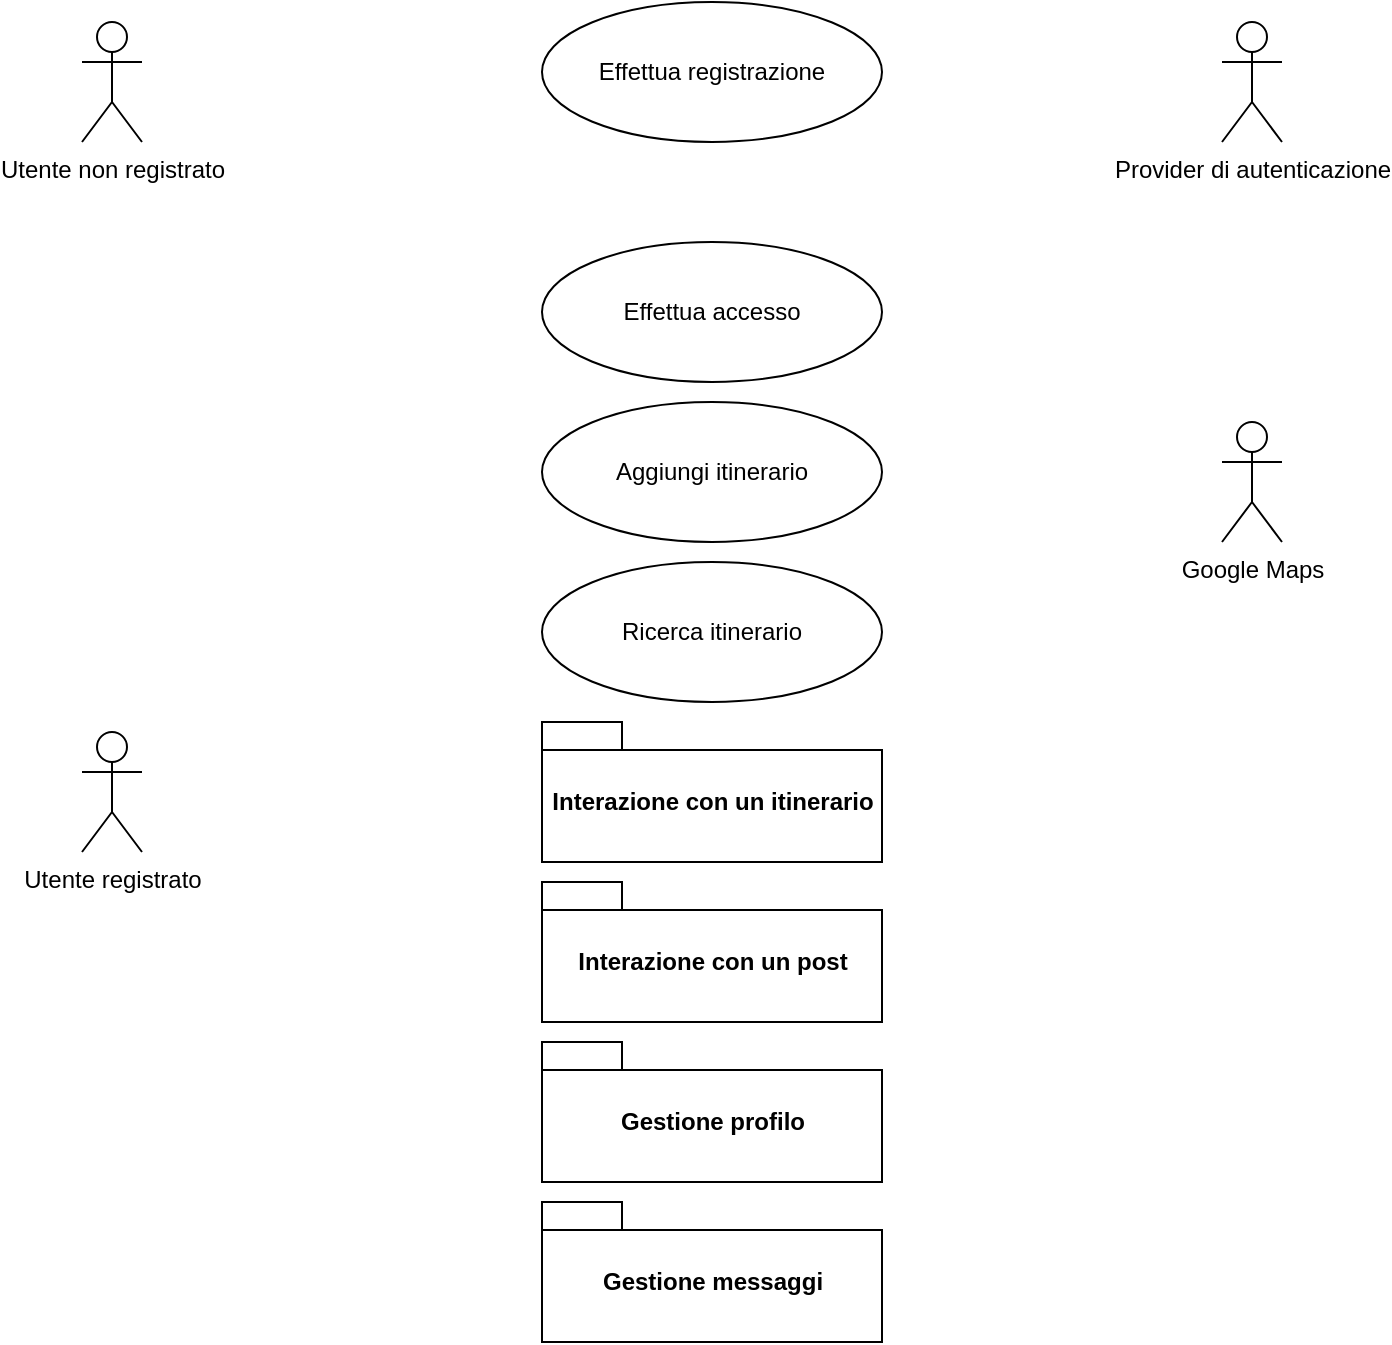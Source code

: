 <mxfile version="15.8.9" type="device" pages="5"><diagram id="hA16oOmxjcb0NqXpZcEl" name="UseCase"><mxGraphModel dx="1185" dy="635" grid="1" gridSize="10" guides="1" tooltips="1" connect="1" arrows="1" fold="1" page="1" pageScale="1" pageWidth="850" pageHeight="1100" math="0" shadow="0"><root><mxCell id="0"/><mxCell id="1" parent="0"/><mxCell id="yfQNlfp69jvisUfv3rvj-1" value="Utente non registrato" style="shape=umlActor;verticalLabelPosition=bottom;verticalAlign=top;html=1;" parent="1" vertex="1"><mxGeometry x="120" y="100" width="30" height="60" as="geometry"/></mxCell><mxCell id="yfQNlfp69jvisUfv3rvj-2" value="Utente registrato" style="shape=umlActor;verticalLabelPosition=bottom;verticalAlign=top;html=1;" parent="1" vertex="1"><mxGeometry x="120" y="455" width="30" height="60" as="geometry"/></mxCell><mxCell id="yfQNlfp69jvisUfv3rvj-3" value="Effettua registrazione&lt;span style=&quot;color: rgba(0 , 0 , 0 , 0) ; font-family: monospace ; font-size: 0px&quot;&gt;%3CmxGraphModel%3E%3Croot%3E%3CmxCell%20id%3D%220%22%2F%3E%3CmxCell%20id%3D%221%22%20parent%3D%220%22%2F%3E%3CmxCell%20id%3D%222%22%20value%3D%22Utente%20non%20registrato%22%20style%3D%22shape%3DumlActor%3BverticalLabelPosition%3Dbottom%3BverticalAlign%3Dtop%3Bhtml%3D1%3B%22%20vertex%3D%221%22%20parent%3D%221%22%3E%3CmxGeometry%20x%3D%2260%22%20y%3D%22260%22%20width%3D%2230%22%20height%3D%2260%22%20as%3D%22geometry%22%2F%3E%3C%2FmxCell%3E%3C%2Froot%3E%3C%2FmxGraphModel%3E&lt;/span&gt;" style="ellipse;whiteSpace=wrap;html=1;" parent="1" vertex="1"><mxGeometry x="350" y="90" width="170" height="70" as="geometry"/></mxCell><mxCell id="yfQNlfp69jvisUfv3rvj-4" value="Effettua accesso" style="ellipse;whiteSpace=wrap;html=1;" parent="1" vertex="1"><mxGeometry x="350" y="210" width="170" height="70" as="geometry"/></mxCell><mxCell id="yfQNlfp69jvisUfv3rvj-5" value="Provider di autenticazione" style="shape=umlActor;verticalLabelPosition=bottom;verticalAlign=top;html=1;" parent="1" vertex="1"><mxGeometry x="690" y="100" width="30" height="60" as="geometry"/></mxCell><mxCell id="yfQNlfp69jvisUfv3rvj-6" value="Google Maps" style="shape=umlActor;verticalLabelPosition=bottom;verticalAlign=top;html=1;" parent="1" vertex="1"><mxGeometry x="690" y="300" width="30" height="60" as="geometry"/></mxCell><mxCell id="yfQNlfp69jvisUfv3rvj-8" value="Interazione con un post" style="shape=folder;fontStyle=1;spacingTop=10;tabWidth=40;tabHeight=14;tabPosition=left;html=1;" parent="1" vertex="1"><mxGeometry x="350" y="530" width="170" height="70" as="geometry"/></mxCell><mxCell id="YfjQJKxad_IzTe695nNx-1" value="Gestione messaggi" style="shape=folder;fontStyle=1;spacingTop=10;tabWidth=40;tabHeight=14;tabPosition=left;html=1;" parent="1" vertex="1"><mxGeometry x="350" y="690" width="170" height="70" as="geometry"/></mxCell><mxCell id="YfjQJKxad_IzTe695nNx-2" value="Ricerca itinerario" style="ellipse;whiteSpace=wrap;html=1;" parent="1" vertex="1"><mxGeometry x="350" y="370" width="170" height="70" as="geometry"/></mxCell><mxCell id="jX1HX_BmqKmZ0lMKoBQJ-6" value="Interazione con un itinerario" style="shape=folder;fontStyle=1;spacingTop=10;tabWidth=40;tabHeight=14;tabPosition=left;html=1;" parent="1" vertex="1"><mxGeometry x="350" y="450" width="170" height="70" as="geometry"/></mxCell><mxCell id="ggv2WuR-s7nQbWTxuWOC-1" value="Gestione profilo" style="shape=folder;fontStyle=1;spacingTop=10;tabWidth=40;tabHeight=14;tabPosition=left;html=1;" parent="1" vertex="1"><mxGeometry x="350" y="610" width="170" height="70" as="geometry"/></mxCell><mxCell id="t3T2JkFN2gN5zrVd2pQP-1" value="Aggiungi itinerario" style="ellipse;whiteSpace=wrap;html=1;" parent="1" vertex="1"><mxGeometry x="350" y="290" width="170" height="70" as="geometry"/></mxCell></root></mxGraphModel></diagram><diagram id="ynwV29AEDQFCAF0MuXqC" name="Gestione messaggi"><mxGraphModel dx="1422" dy="762" grid="1" gridSize="10" guides="1" tooltips="1" connect="1" arrows="1" fold="1" page="1" pageScale="1" pageWidth="850" pageHeight="1100" math="0" shadow="0"><root><mxCell id="RA_Lw5pRIug5276kbM9S-0"/><mxCell id="RA_Lw5pRIug5276kbM9S-1" parent="RA_Lw5pRIug5276kbM9S-0"/><mxCell id="XJwVIXTmzipemH6ciXKP-1" value="" style="shape=folder;fontStyle=1;spacingTop=10;tabWidth=40;tabHeight=14;tabPosition=left;html=1;" parent="RA_Lw5pRIug5276kbM9S-1" vertex="1"><mxGeometry x="305" y="449" width="240" height="440" as="geometry"/></mxCell><mxCell id="XJwVIXTmzipemH6ciXKP-2" value="Invia messaggio privato" style="ellipse;whiteSpace=wrap;html=1;" parent="RA_Lw5pRIug5276kbM9S-1" vertex="1"><mxGeometry x="340" y="480" width="170" height="70" as="geometry"/></mxCell><mxCell id="XJwVIXTmzipemH6ciXKP-3" value="Riceve messaggio privato" style="ellipse;whiteSpace=wrap;html=1;" parent="RA_Lw5pRIug5276kbM9S-1" vertex="1"><mxGeometry x="340" y="560" width="170" height="70" as="geometry"/></mxCell><mxCell id="XJwVIXTmzipemH6ciXKP-4" value="Visualizza storico conversazioni" style="ellipse;whiteSpace=wrap;html=1;" parent="RA_Lw5pRIug5276kbM9S-1" vertex="1"><mxGeometry x="340" y="640" width="170" height="70" as="geometry"/></mxCell><mxCell id="XJwVIXTmzipemH6ciXKP-5" value="Ricerca destinatario messaggio" style="ellipse;whiteSpace=wrap;html=1;" parent="RA_Lw5pRIug5276kbM9S-1" vertex="1"><mxGeometry x="340" y="800" width="170" height="70" as="geometry"/></mxCell><mxCell id="XJwVIXTmzipemH6ciXKP-6" value="Elimina conversazione" style="ellipse;whiteSpace=wrap;html=1;" parent="RA_Lw5pRIug5276kbM9S-1" vertex="1"><mxGeometry x="340" y="720" width="170" height="70" as="geometry"/></mxCell></root></mxGraphModel></diagram><diagram id="6rKbAm856umPjdzIHia5" name="Interazione con un itinerario"><mxGraphModel dx="1185" dy="635" grid="1" gridSize="10" guides="1" tooltips="1" connect="1" arrows="1" fold="1" page="1" pageScale="1" pageWidth="850" pageHeight="1100" math="0" shadow="0"><root><mxCell id="C338EUASnKbBIXxnKJzZ-0"/><mxCell id="C338EUASnKbBIXxnKJzZ-1" parent="C338EUASnKbBIXxnKJzZ-0"/><mxCell id="_ZwYKV5uUTKIE1pvgp_H-1" value="" style="shape=folder;fontStyle=1;spacingTop=10;tabWidth=40;tabHeight=14;tabPosition=left;html=1;" parent="C338EUASnKbBIXxnKJzZ-1" vertex="1"><mxGeometry x="265" y="220" width="240" height="680" as="geometry"/></mxCell><mxCell id="_ZwYKV5uUTKIE1pvgp_H-2" value="Valuta itinerario" style="ellipse;whiteSpace=wrap;html=1;" parent="C338EUASnKbBIXxnKJzZ-1" vertex="1"><mxGeometry x="300" y="490" width="170" height="70" as="geometry"/></mxCell><mxCell id="_ZwYKV5uUTKIE1pvgp_H-3" value="Salva itinerario" style="ellipse;whiteSpace=wrap;html=1;" parent="C338EUASnKbBIXxnKJzZ-1" vertex="1"><mxGeometry x="300" y="570" width="170" height="70" as="geometry"/></mxCell><mxCell id="_ZwYKV5uUTKIE1pvgp_H-4" value="Visualizza post associati" style="ellipse;whiteSpace=wrap;html=1;" parent="C338EUASnKbBIXxnKJzZ-1" vertex="1"><mxGeometry x="300" y="410" width="170" height="70" as="geometry"/></mxCell><mxCell id="zOGHpzFeowUkN54CgMtl-0" value="Visualizza informazioni itinerario" style="ellipse;whiteSpace=wrap;html=1;" parent="C338EUASnKbBIXxnKJzZ-1" vertex="1"><mxGeometry x="300" y="250" width="170" height="70" as="geometry"/></mxCell><mxCell id="zOGHpzFeowUkN54CgMtl-3" value="Segnala itinerario" style="ellipse;whiteSpace=wrap;html=1;" parent="C338EUASnKbBIXxnKJzZ-1" vertex="1"><mxGeometry x="300" y="810" width="170" height="70" as="geometry"/></mxCell><mxCell id="zOGHpzFeowUkN54CgMtl-5" value="Condivide posizione itinerario" style="ellipse;whiteSpace=wrap;html=1;" parent="C338EUASnKbBIXxnKJzZ-1" vertex="1"><mxGeometry x="300" y="730" width="170" height="70" as="geometry"/></mxCell><mxCell id="zOGHpzFeowUkN54CgMtl-6" value="Ottiene indicazioni itinerario" style="ellipse;whiteSpace=wrap;html=1;" parent="C338EUASnKbBIXxnKJzZ-1" vertex="1"><mxGeometry x="300" y="650" width="170" height="70" as="geometry"/></mxCell><mxCell id="zOGHpzFeowUkN54CgMtl-7" value="Visualizza itinerario su mappa" style="ellipse;whiteSpace=wrap;html=1;" parent="C338EUASnKbBIXxnKJzZ-1" vertex="1"><mxGeometry x="300" y="330" width="170" height="70" as="geometry"/></mxCell></root></mxGraphModel></diagram><diagram id="lTys9XKKZDvqeg17OrR-" name="Interazione con un post"><mxGraphModel dx="1422" dy="762" grid="1" gridSize="10" guides="1" tooltips="1" connect="1" arrows="1" fold="1" page="1" pageScale="1" pageWidth="850" pageHeight="1100" math="0" shadow="0"><root><mxCell id="-od6nIw5Y7ZX45nujaoe-0"/><mxCell id="-od6nIw5Y7ZX45nujaoe-1" parent="-od6nIw5Y7ZX45nujaoe-0"/><mxCell id="sqeVr-SyrVI41CZoPBQ_-0" value="" style="shape=folder;fontStyle=1;spacingTop=10;tabWidth=40;tabHeight=14;tabPosition=left;html=1;" parent="-od6nIw5Y7ZX45nujaoe-1" vertex="1"><mxGeometry x="265" y="220" width="240" height="280" as="geometry"/></mxCell><mxCell id="sqeVr-SyrVI41CZoPBQ_-1" value="Segnala post" style="ellipse;whiteSpace=wrap;html=1;" parent="-od6nIw5Y7ZX45nujaoe-1" vertex="1"><mxGeometry x="300" y="330" width="170" height="70" as="geometry"/></mxCell><mxCell id="sqeVr-SyrVI41CZoPBQ_-3" value="Contatta autore post" style="ellipse;whiteSpace=wrap;html=1;" parent="-od6nIw5Y7ZX45nujaoe-1" vertex="1"><mxGeometry x="300" y="410" width="170" height="70" as="geometry"/></mxCell><mxCell id="-ipw1VvJoXBgGLcdzLf8-0" value="Visualizza post" style="ellipse;whiteSpace=wrap;html=1;" vertex="1" parent="-od6nIw5Y7ZX45nujaoe-1"><mxGeometry x="300" y="250" width="170" height="70" as="geometry"/></mxCell></root></mxGraphModel></diagram><diagram id="ljcNCHIvoTIuV5J3r41A" name="Gestione profilo"><mxGraphModel dx="1422" dy="762" grid="1" gridSize="10" guides="1" tooltips="1" connect="1" arrows="1" fold="1" page="1" pageScale="1" pageWidth="850" pageHeight="1100" math="0" shadow="0"><root><mxCell id="eGiqMJNB_t8XclPJ1ewD-0"/><mxCell id="eGiqMJNB_t8XclPJ1ewD-1" parent="eGiqMJNB_t8XclPJ1ewD-0"/><mxCell id="eGiqMJNB_t8XclPJ1ewD-2" value="" style="shape=folder;fontStyle=1;spacingTop=10;tabWidth=40;tabHeight=14;tabPosition=left;html=1;direction=east;" parent="eGiqMJNB_t8XclPJ1ewD-1" vertex="1"><mxGeometry x="340" y="100" width="240" height="690" as="geometry"/></mxCell><mxCell id="eGiqMJNB_t8XclPJ1ewD-3" value="Aggiungi post" style="ellipse;whiteSpace=wrap;html=1;" parent="eGiqMJNB_t8XclPJ1ewD-1" vertex="1"><mxGeometry x="375" y="290" width="170" height="70" as="geometry"/></mxCell><mxCell id="eGiqMJNB_t8XclPJ1ewD-4" value="Elimina post" style="ellipse;whiteSpace=wrap;html=1;" parent="eGiqMJNB_t8XclPJ1ewD-1" vertex="1"><mxGeometry x="375" y="370" width="170" height="70" as="geometry"/></mxCell><mxCell id="eGiqMJNB_t8XclPJ1ewD-5" value="Aggiungi compilation" style="ellipse;whiteSpace=wrap;html=1;" parent="eGiqMJNB_t8XclPJ1ewD-1" vertex="1"><mxGeometry x="375" y="450" width="170" height="70" as="geometry"/></mxCell><mxCell id="eGiqMJNB_t8XclPJ1ewD-6" value="Elimina compilation" style="ellipse;whiteSpace=wrap;html=1;" parent="eGiqMJNB_t8XclPJ1ewD-1" vertex="1"><mxGeometry x="375" y="530" width="170" height="70" as="geometry"/></mxCell><mxCell id="eGiqMJNB_t8XclPJ1ewD-7" value="Modifica foto profilo" style="ellipse;whiteSpace=wrap;html=1;" parent="eGiqMJNB_t8XclPJ1ewD-1" vertex="1"><mxGeometry x="375" y="210" width="170" height="70" as="geometry"/></mxCell><mxCell id="eGiqMJNB_t8XclPJ1ewD-8" value="Visualizza compilation" style="ellipse;whiteSpace=wrap;html=1;" parent="eGiqMJNB_t8XclPJ1ewD-1" vertex="1"><mxGeometry x="375" y="610" width="170" height="70" as="geometry"/></mxCell><mxCell id="XrmHwuFWhV1IJxgCvK87-0" value="Elimina itinerario da compilation" style="ellipse;whiteSpace=wrap;html=1;" parent="eGiqMJNB_t8XclPJ1ewD-1" vertex="1"><mxGeometry x="375" y="690" width="170" height="70" as="geometry"/></mxCell><mxCell id="18WCDsnbuguUlf2W9zgz-0" value="Visualizza profilo personale" style="ellipse;whiteSpace=wrap;html=1;" vertex="1" parent="eGiqMJNB_t8XclPJ1ewD-1"><mxGeometry x="375" y="130" width="170" height="70" as="geometry"/></mxCell></root></mxGraphModel></diagram></mxfile>